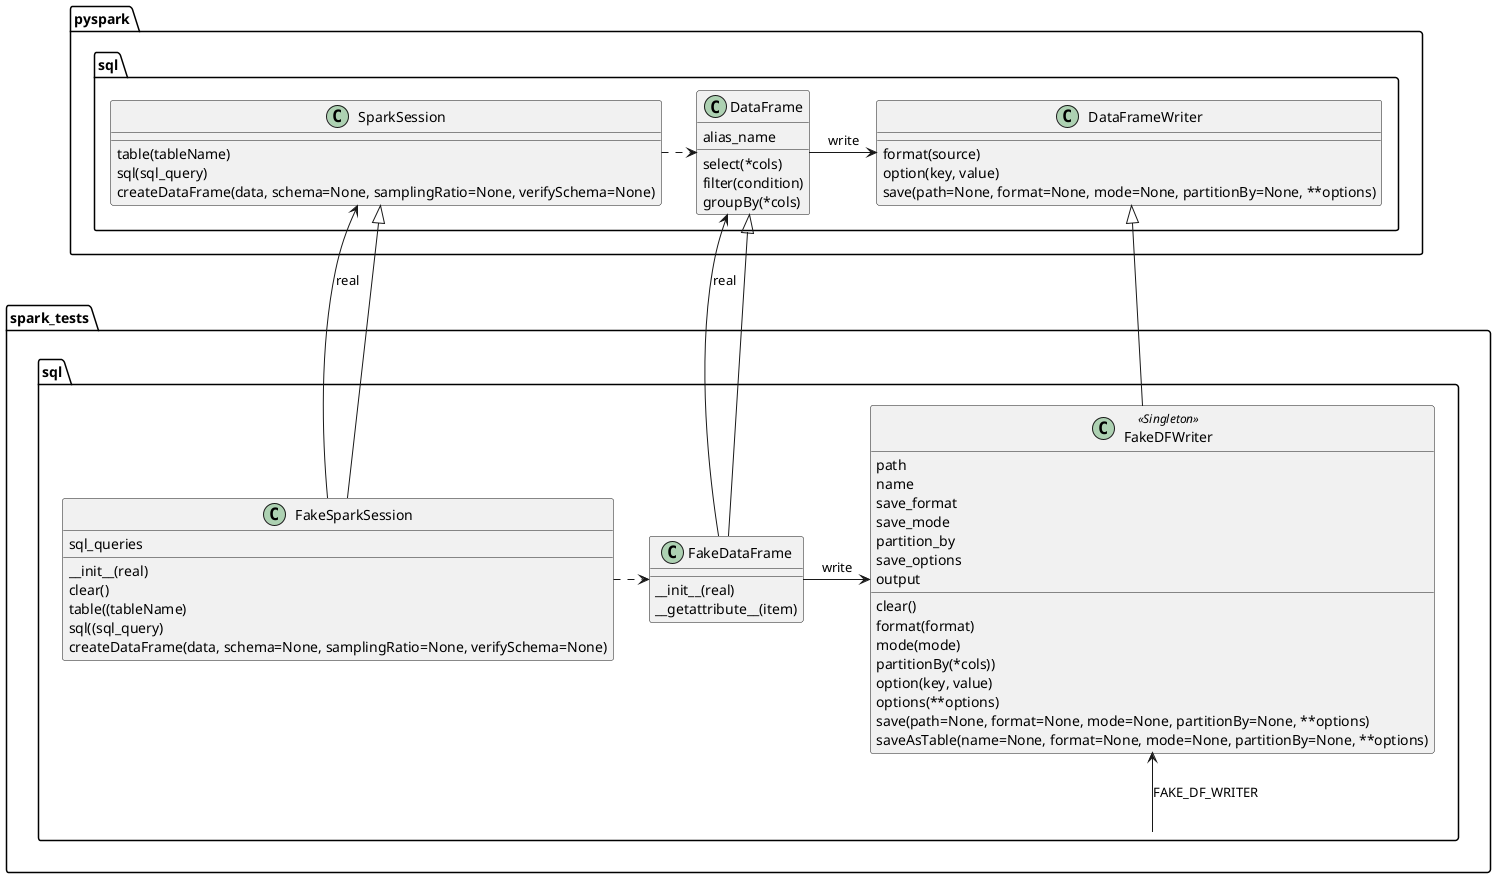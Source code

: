 @startuml
class pyspark.sql.SparkSession {
    table(tableName)
    sql(sql_query)
    createDataFrame(data, schema=None, samplingRatio=None, verifySchema=None)
}

class spark_tests.sql.FakeSparkSession {
    sql_queries
    __init__(real)
    clear()
    table((tableName)
    sql((sql_query)
    createDataFrame(data, schema=None, samplingRatio=None, verifySchema=None)
}
spark_tests.sql.FakeSparkSession -up-> pyspark.sql.SparkSession: real
spark_tests.sql.FakeSparkSession -up-|> pyspark.sql.SparkSession

class pyspark.sql.DataFrame {
    alias_name
    select(*cols)
    filter(condition)
    groupBy(*cols)
}
pyspark.sql.DataFrame <.left. pyspark.sql.SparkSession

class spark_tests.sql.FakeDataFrame {
    __init__(real)
    __getattribute__(item)
}
spark_tests.sql.FakeDataFrame -up-> pyspark.sql.DataFrame: real
spark_tests.sql.FakeDataFrame -up-|> pyspark.sql.DataFrame
spark_tests.sql.FakeDataFrame <.left. spark_tests.sql.FakeSparkSession

class pyspark.sql.DataFrameWriter {
    format(source)
    option(key, value)
    save(path=None, format=None, mode=None, partitionBy=None, **options)
}
pyspark.sql.DataFrameWriter <-left- pyspark.sql.DataFrame: write

class spark_tests.sql.FakeDFWriter <<Singleton>> {
    path
    name
    save_format
    save_mode
    partition_by
    save_options
    output
    clear()
    format(format)
    mode(mode)
    partitionBy(*cols))
    option(key, value)
    options(**options)
    save(path=None, format=None, mode=None, partitionBy=None, **options)
    saveAsTable(name=None, format=None, mode=None, partitionBy=None, **options)
}
spark_tests.sql.FakeDFWriter -up-|> pyspark.sql.DataFrameWriter
spark_tests.sql.FakeDFWriter <-left- spark_tests.sql.FakeDataFrame: write

spark_tests.sql -up-> spark_tests.sql.FakeDFWriter: FAKE_DF_WRITER
@enduml